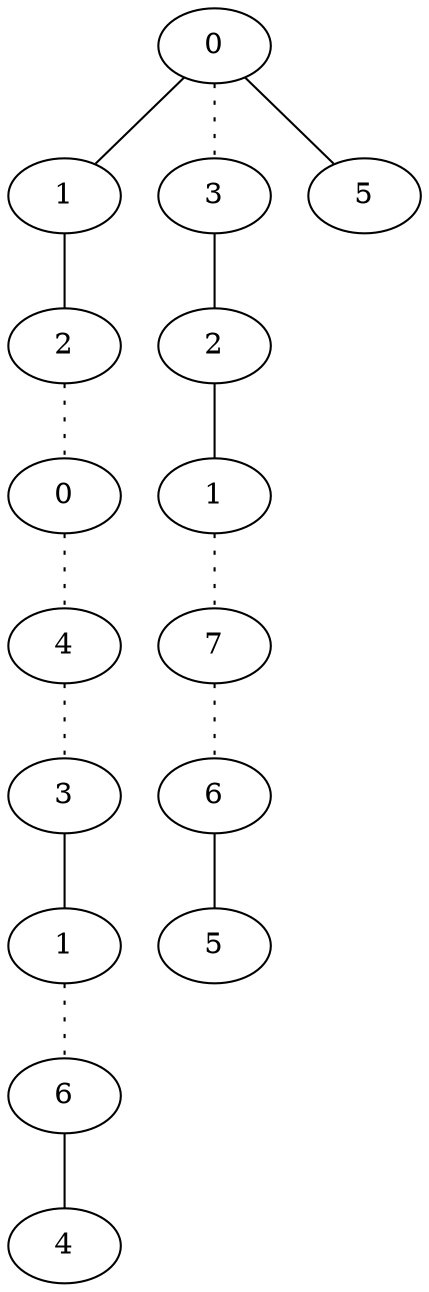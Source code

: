 graph {
a0[label=0];
a1[label=1];
a2[label=2];
a3[label=0];
a4[label=4];
a5[label=3];
a6[label=1];
a7[label=6];
a8[label=4];
a9[label=3];
a10[label=2];
a11[label=1];
a12[label=7];
a13[label=6];
a14[label=5];
a15[label=5];
a0 -- a1;
a0 -- a9 [style=dotted];
a0 -- a15;
a1 -- a2;
a2 -- a3 [style=dotted];
a3 -- a4 [style=dotted];
a4 -- a5 [style=dotted];
a5 -- a6;
a6 -- a7 [style=dotted];
a7 -- a8;
a9 -- a10;
a10 -- a11;
a11 -- a12 [style=dotted];
a12 -- a13 [style=dotted];
a13 -- a14;
}
